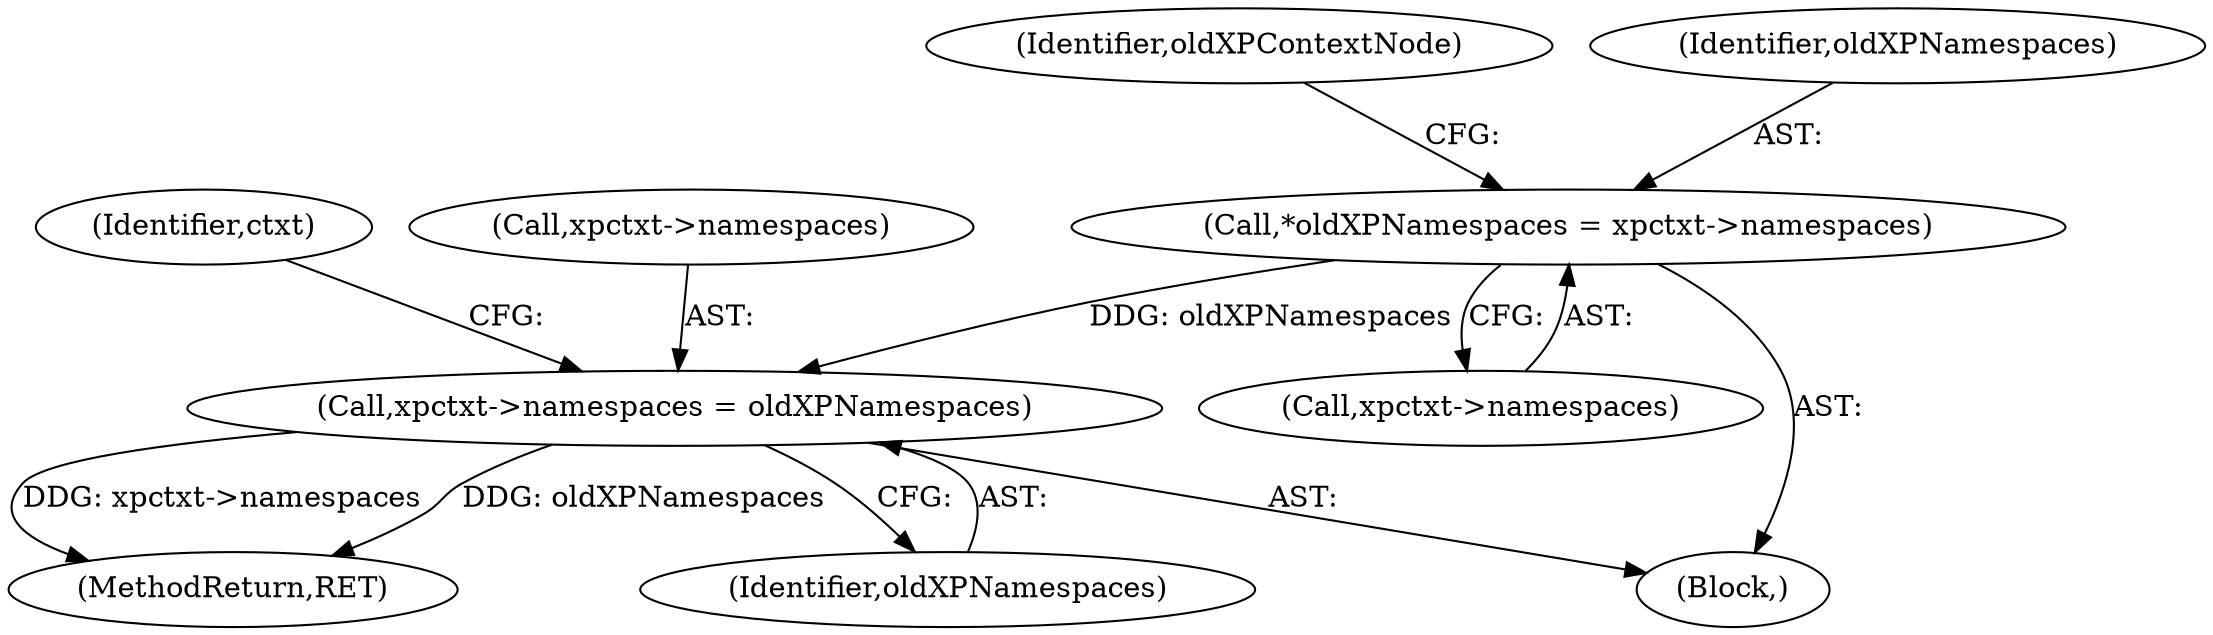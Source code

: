 digraph "1_Chrome_96dbafe288dbe2f0cc45fa3c39daf6d0c37acbab_41@pointer" {
"1000180" [label="(Call,*oldXPNamespaces = xpctxt->namespaces)"];
"1000315" [label="(Call,xpctxt->namespaces = oldXPNamespaces)"];
"1000187" [label="(Identifier,oldXPContextNode)"];
"1000315" [label="(Call,xpctxt->namespaces = oldXPNamespaces)"];
"1000166" [label="(Block,)"];
"1000180" [label="(Call,*oldXPNamespaces = xpctxt->namespaces)"];
"1000321" [label="(Identifier,ctxt)"];
"1000353" [label="(MethodReturn,RET)"];
"1000181" [label="(Identifier,oldXPNamespaces)"];
"1000319" [label="(Identifier,oldXPNamespaces)"];
"1000182" [label="(Call,xpctxt->namespaces)"];
"1000316" [label="(Call,xpctxt->namespaces)"];
"1000180" -> "1000166"  [label="AST: "];
"1000180" -> "1000182"  [label="CFG: "];
"1000181" -> "1000180"  [label="AST: "];
"1000182" -> "1000180"  [label="AST: "];
"1000187" -> "1000180"  [label="CFG: "];
"1000180" -> "1000315"  [label="DDG: oldXPNamespaces"];
"1000315" -> "1000166"  [label="AST: "];
"1000315" -> "1000319"  [label="CFG: "];
"1000316" -> "1000315"  [label="AST: "];
"1000319" -> "1000315"  [label="AST: "];
"1000321" -> "1000315"  [label="CFG: "];
"1000315" -> "1000353"  [label="DDG: xpctxt->namespaces"];
"1000315" -> "1000353"  [label="DDG: oldXPNamespaces"];
}
